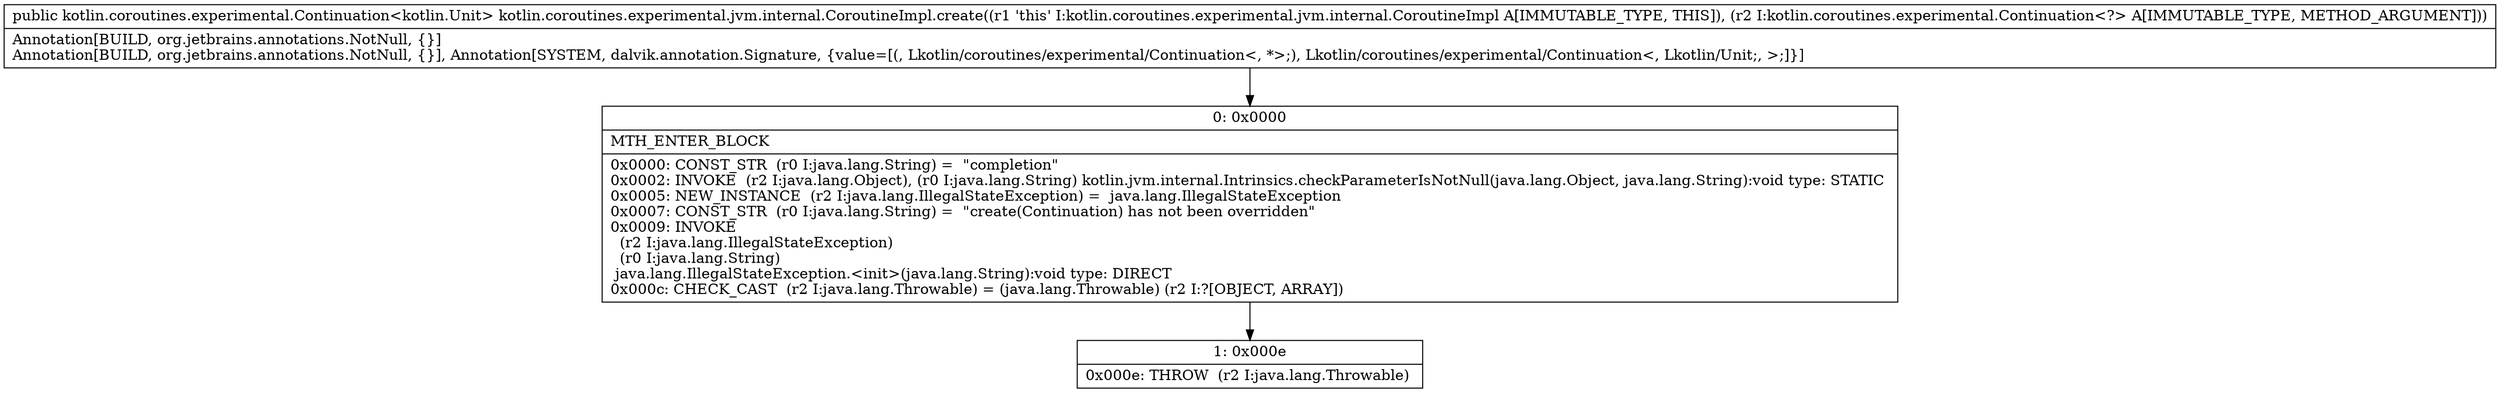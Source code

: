 digraph "CFG forkotlin.coroutines.experimental.jvm.internal.CoroutineImpl.create(Lkotlin\/coroutines\/experimental\/Continuation;)Lkotlin\/coroutines\/experimental\/Continuation;" {
Node_0 [shape=record,label="{0\:\ 0x0000|MTH_ENTER_BLOCK\l|0x0000: CONST_STR  (r0 I:java.lang.String) =  \"completion\" \l0x0002: INVOKE  (r2 I:java.lang.Object), (r0 I:java.lang.String) kotlin.jvm.internal.Intrinsics.checkParameterIsNotNull(java.lang.Object, java.lang.String):void type: STATIC \l0x0005: NEW_INSTANCE  (r2 I:java.lang.IllegalStateException) =  java.lang.IllegalStateException \l0x0007: CONST_STR  (r0 I:java.lang.String) =  \"create(Continuation) has not been overridden\" \l0x0009: INVOKE  \l  (r2 I:java.lang.IllegalStateException)\l  (r0 I:java.lang.String)\l java.lang.IllegalStateException.\<init\>(java.lang.String):void type: DIRECT \l0x000c: CHECK_CAST  (r2 I:java.lang.Throwable) = (java.lang.Throwable) (r2 I:?[OBJECT, ARRAY]) \l}"];
Node_1 [shape=record,label="{1\:\ 0x000e|0x000e: THROW  (r2 I:java.lang.Throwable) \l}"];
MethodNode[shape=record,label="{public kotlin.coroutines.experimental.Continuation\<kotlin.Unit\> kotlin.coroutines.experimental.jvm.internal.CoroutineImpl.create((r1 'this' I:kotlin.coroutines.experimental.jvm.internal.CoroutineImpl A[IMMUTABLE_TYPE, THIS]), (r2 I:kotlin.coroutines.experimental.Continuation\<?\> A[IMMUTABLE_TYPE, METHOD_ARGUMENT]))  | Annotation[BUILD, org.jetbrains.annotations.NotNull, \{\}]\lAnnotation[BUILD, org.jetbrains.annotations.NotNull, \{\}], Annotation[SYSTEM, dalvik.annotation.Signature, \{value=[(, Lkotlin\/coroutines\/experimental\/Continuation\<, *\>;), Lkotlin\/coroutines\/experimental\/Continuation\<, Lkotlin\/Unit;, \>;]\}]\l}"];
MethodNode -> Node_0;
Node_0 -> Node_1;
}

